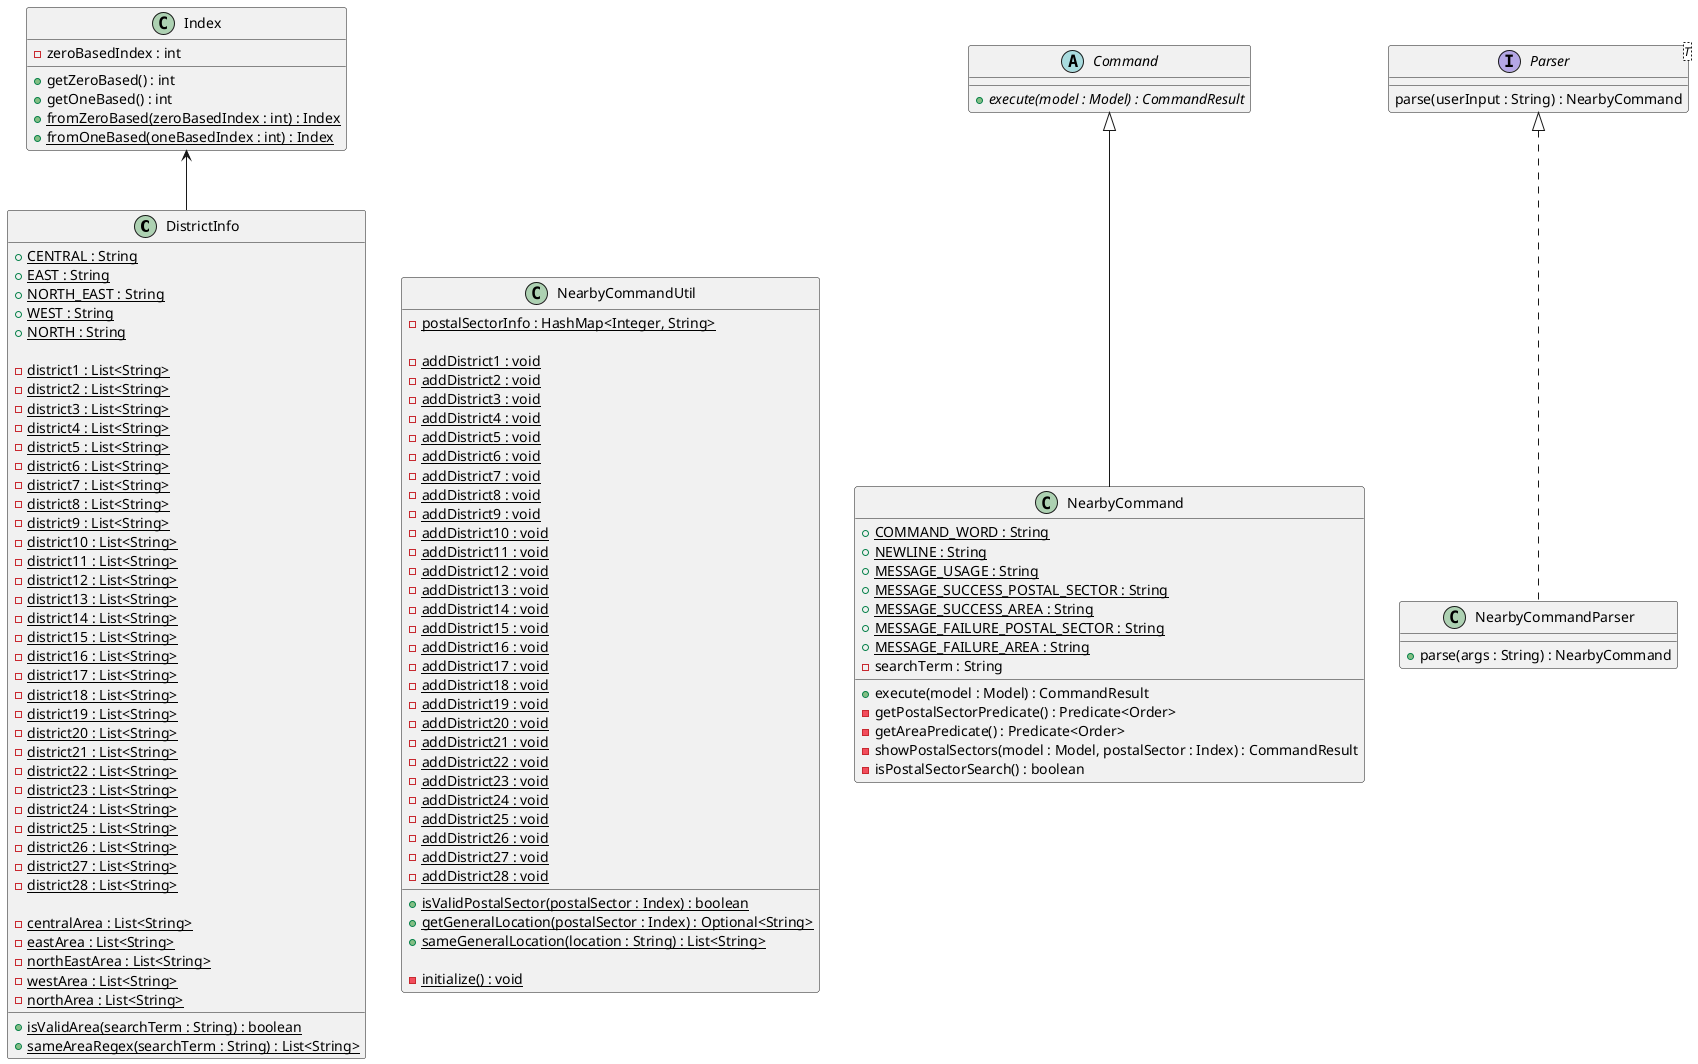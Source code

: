 @startuml
skinparam backgroundColor #ffffff

class DistrictInfo {
    /' Fields '/
    + {static} CENTRAL : String
    + {static} EAST : String
    + {static} NORTH_EAST : String
    + {static} WEST : String
    + {static} NORTH : String

    - {static} district1 : List<String>
    - {static} district2 : List<String>
    - {static} district3 : List<String>
    - {static} district4 : List<String>
    - {static} district5 : List<String>
    - {static} district6 : List<String>
    - {static} district7 : List<String>
    - {static} district8 : List<String>
    - {static} district9 : List<String>
    - {static} district10 : List<String>
    - {static} district11 : List<String>
    - {static} district12 : List<String>
    - {static} district13 : List<String>
    - {static} district14 : List<String>
    - {static} district15 : List<String>
    - {static} district16 : List<String>
    - {static} district17 : List<String>
    - {static} district18 : List<String>
    - {static} district19 : List<String>
    - {static} district20 : List<String>
    - {static} district21 : List<String>
    - {static} district22 : List<String>
    - {static} district23 : List<String>
    - {static} district24 : List<String>
    - {static} district25 : List<String>
    - {static} district26 : List<String>
    - {static} district27 : List<String>
    - {static} district28 : List<String>

    - {static} centralArea : List<String>
    - {static} eastArea : List<String>
    - {static} northEastArea : List<String>
    - {static} westArea : List<String>
    - {static} northArea : List<String>

    /' Methods '/
    + {static} isValidArea(searchTerm : String) : boolean
    + {static} sameAreaRegex(searchTerm : String) : List<String>
}

class NearbyCommandUtil {
    /' Fields '/
    - {static} postalSectorInfo : HashMap<Integer, String>
    /' Methods '/
    + {static} isValidPostalSector(postalSector : Index) : boolean
    + {static} getGeneralLocation(postalSector : Index) : Optional<String>
    + {static} sameGeneralLocation(location : String) : List<String>

    - {static} initialize() : void
    - {static} addDistrict1 : void
    - {static} addDistrict2 : void
    - {static} addDistrict3 : void
    - {static} addDistrict4 : void
    - {static} addDistrict5 : void
    - {static} addDistrict6 : void
    - {static} addDistrict7 : void
    - {static} addDistrict8 : void
    - {static} addDistrict9 : void
    - {static} addDistrict10 : void
    - {static} addDistrict11 : void
    - {static} addDistrict12 : void
    - {static} addDistrict13 : void
    - {static} addDistrict14 : void
    - {static} addDistrict15 : void
    - {static} addDistrict16 : void
    - {static} addDistrict17 : void
    - {static} addDistrict18 : void
    - {static} addDistrict19 : void
    - {static} addDistrict20 : void
    - {static} addDistrict21 : void
    - {static} addDistrict22 : void
    - {static} addDistrict23 : void
    - {static} addDistrict24 : void
    - {static} addDistrict25 : void
    - {static} addDistrict26 : void
    - {static} addDistrict27 : void
    - {static} addDistrict28 : void
}

class Index {
    /' Fields '/
    - zeroBasedIndex : int
    /' Methods '/
    + getZeroBased() : int
    + getOneBased() : int
    + {static} fromZeroBased(zeroBasedIndex : int) : Index
    + {static} fromOneBased(oneBasedIndex : int) : Index
}

class NearbyCommand extends Command {
    /' Fields '/
    + {static} COMMAND_WORD : String
    + {static} NEWLINE : String
    + {static} MESSAGE_USAGE : String
    + {static} MESSAGE_SUCCESS_POSTAL_SECTOR : String
    + {static} MESSAGE_SUCCESS_AREA : String
    + {static} MESSAGE_FAILURE_POSTAL_SECTOR : String
    + {static} MESSAGE_FAILURE_AREA : String
    - searchTerm : String

    /' Methods '/
    + execute(model : Model) : CommandResult
    - getPostalSectorPredicate() : Predicate<Order>
    - getAreaPredicate() : Predicate<Order>
    - showPostalSectors(model : Model, postalSector : Index) : CommandResult
    - isPostalSectorSearch() : boolean
}

abstract class Command {
    + {abstract} execute(model : Model) : CommandResult
}

class NearbyCommandParser implements Parser {
    + parse(args : String) : NearbyCommand
}

interface Parser<T> {
    parse(userInput : String) : NearbyCommand
}

DistrictInfo -up-> Index
/' Alignment, using hidden connector '/
DistrictInfo -[hidden] NearbyCommandUtil

@enduml
